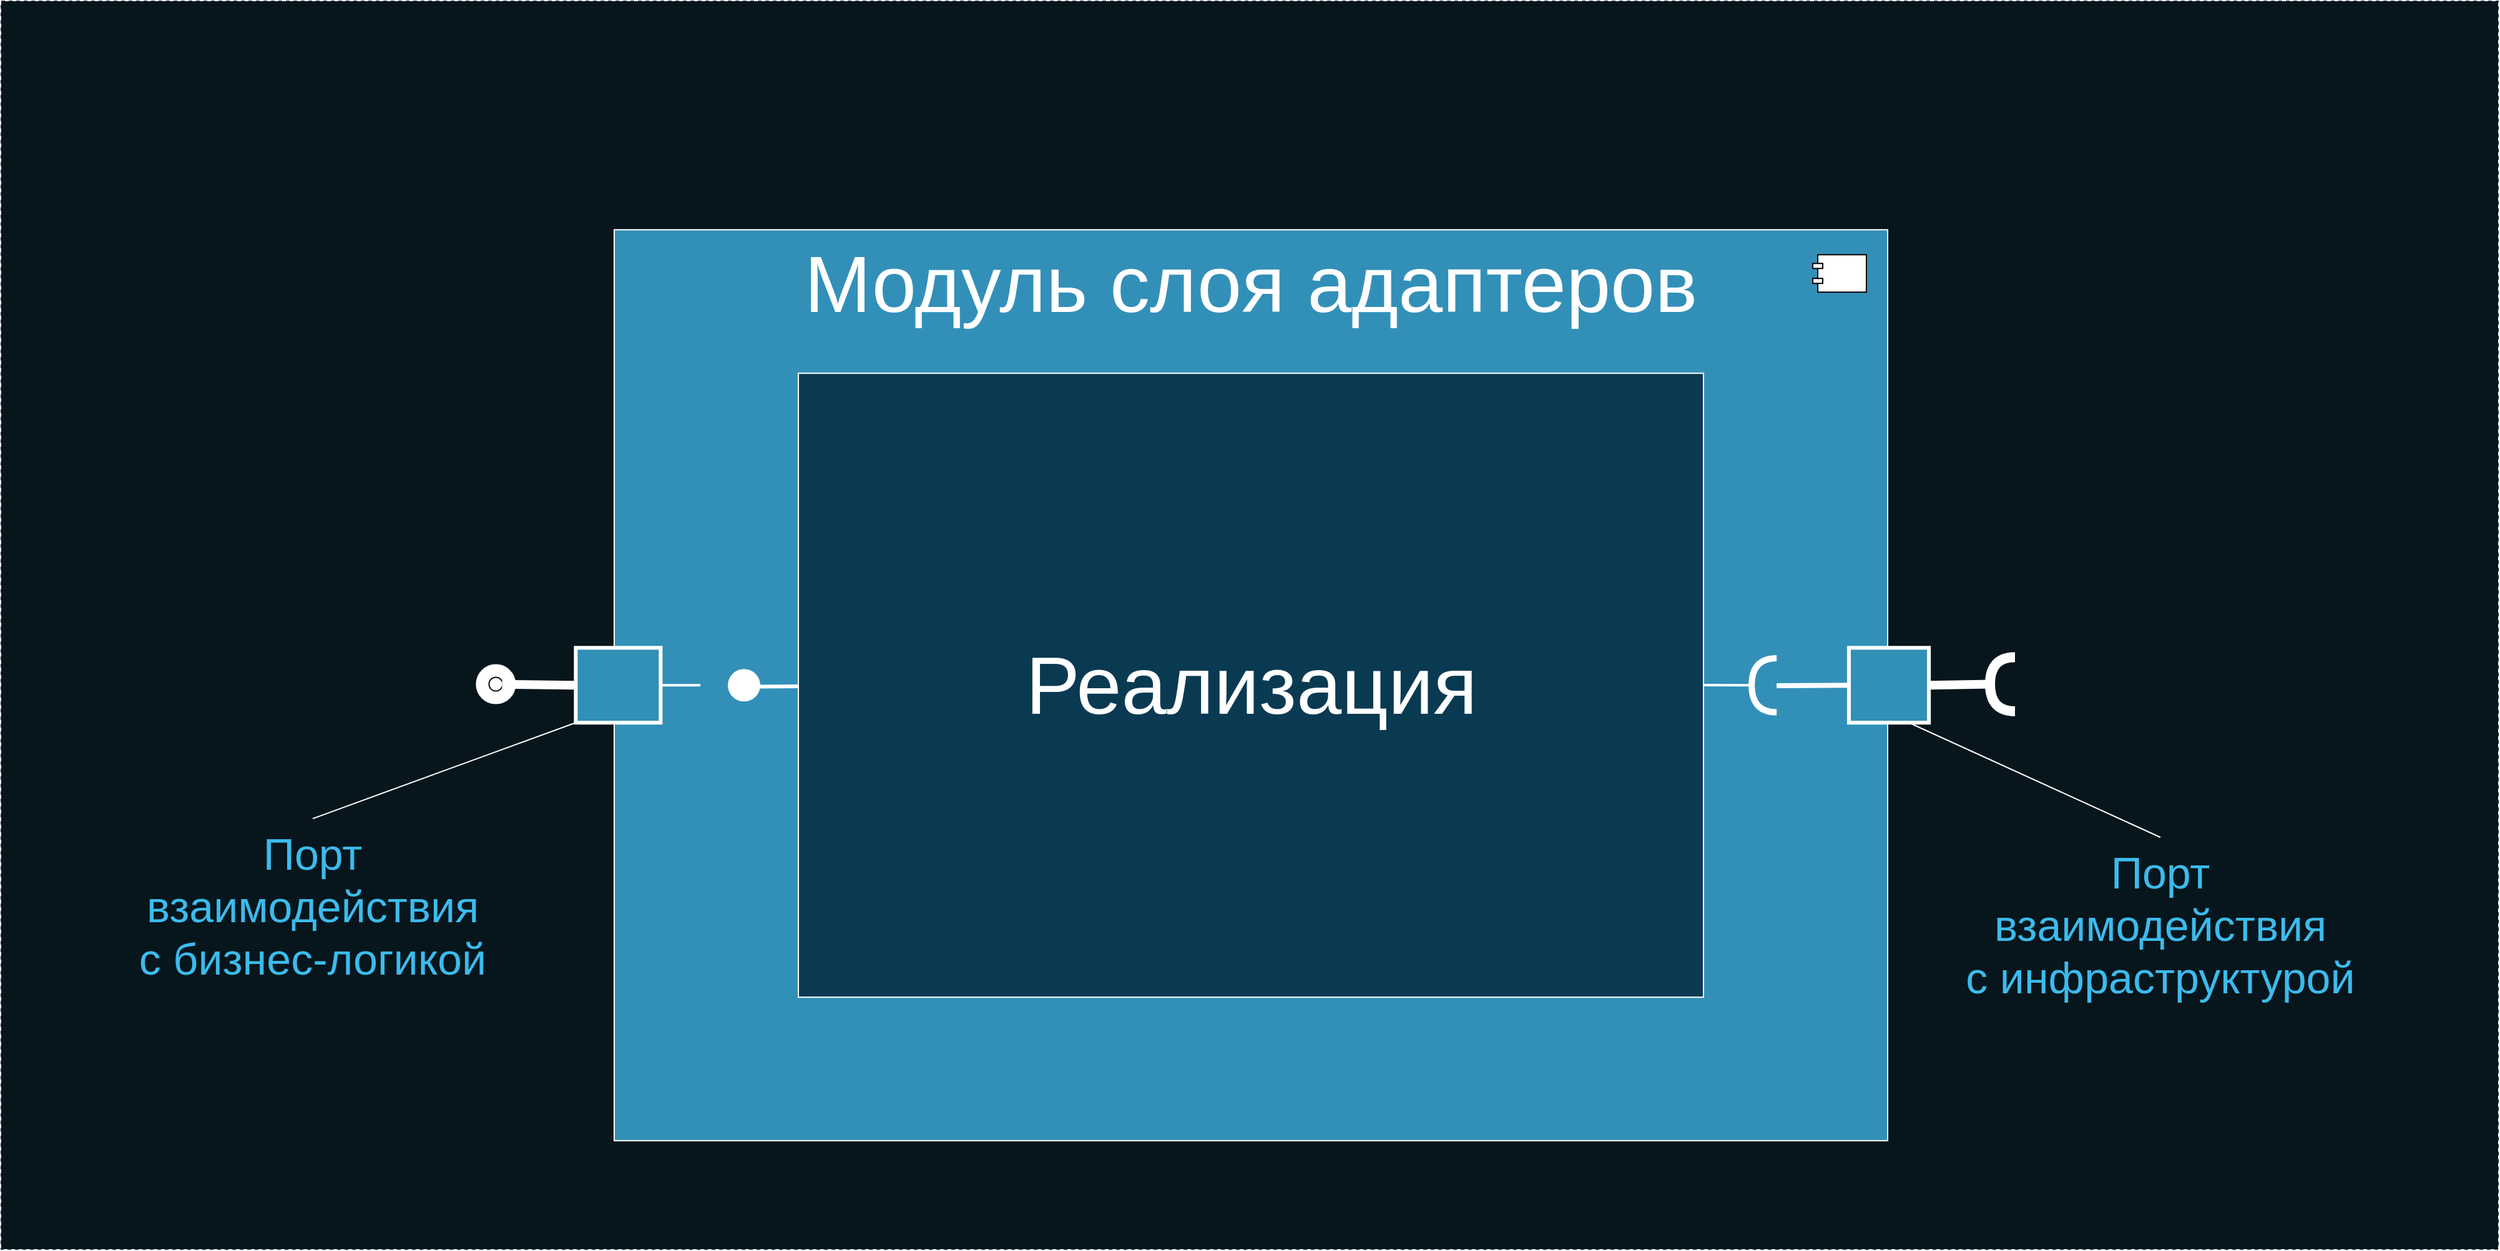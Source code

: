 <mxfile version="13.3.1" type="device"><diagram name="Page-1" id="b5b7bab2-c9e2-2cf4-8b2a-24fd1a2a6d21"><mxGraphModel dx="6993" dy="2343" grid="1" gridSize="10" guides="1" tooltips="1" connect="1" arrows="1" fold="1" page="1" pageScale="1" pageWidth="827" pageHeight="1169" background="#ffffff" math="0" shadow="0"><root><mxCell id="0"/><mxCell id="1" parent="0"/><mxCell id="crDRbli0xWPwZ9U8P9Jx-28" value="rusfinancebank.ru" style="rounded=0;whiteSpace=wrap;html=1;fillColor=#07161C;fontSize=30;fontColor=#FFFFFF;strokeColor=#0C242E;dashed=1;" parent="1" vertex="1"><mxGeometry x="-4490" y="-70" width="2000" height="1000" as="geometry"/></mxCell><mxCell id="WUQhIYBa5418pxO2Ay4J-3" value="" style="group" parent="1" vertex="1" connectable="0"><mxGeometry x="-2897" y="455.62" width="20" height="43.33" as="geometry"/></mxCell><mxCell id="WUQhIYBa5418pxO2Ay4J-1" value="" style="shape=requiredInterface;html=1;verticalLabelPosition=bottom;strokeColor=#FFFFFF;strokeWidth=8;fontSize=33;fontColor=#3CBBED;rotation=-180;" parent="WUQhIYBa5418pxO2Ay4J-3" vertex="1"><mxGeometry width="20" height="43.33" as="geometry"/></mxCell><mxCell id="WUQhIYBa5418pxO2Ay4J-13" value="" style="rounded=0;orthogonalLoop=1;jettySize=auto;html=1;endArrow=none;endFill=0;fontSize=40;fontColor=#FFFFFF;strokeColor=#FFFFFF;strokeWidth=4;exitX=0;exitY=0.5;exitDx=0;exitDy=0;" parent="1" edge="1"><mxGeometry relative="1" as="geometry"><mxPoint x="-3040.238" y="478.118" as="sourcePoint"/><mxPoint x="-3079" y="478.45" as="targetPoint"/></mxGeometry></mxCell><mxCell id="WUQhIYBa5418pxO2Ay4J-2" value="" style="rounded=0;orthogonalLoop=1;jettySize=auto;html=1;endArrow=none;endFill=0;fontSize=40;fontColor=#FFFFFF;strokeColor=#FFFFFF;strokeWidth=7;exitX=1;exitY=0.5;exitDx=0;exitDy=0;exitPerimeter=0;entryX=1;entryY=0.5;entryDx=0;entryDy=0;" parent="1" source="WUQhIYBa5418pxO2Ay4J-1" target="nEMtQPzapgCjAuKPO60t-1" edge="1"><mxGeometry relative="1" as="geometry"><mxPoint x="-3989" y="488.95" as="sourcePoint"/><mxPoint x="-2924.297" y="478.118" as="targetPoint"/></mxGeometry></mxCell><mxCell id="tXMVsCFoQF1KZuXmmmwA-10" value="" style="group;labelPosition=center;verticalLabelPosition=top;align=center;verticalAlign=bottom;fillColor=none;" parent="1" vertex="1" connectable="0"><mxGeometry x="-3999" y="113.12" width="1084.08" height="738.33" as="geometry"/></mxCell><mxCell id="08tm2mnOAd8qi0Q0XbeL-4" value="&lt;p style=&quot;margin: 6px 0px 0px ; text-align: center ; font-size: 64px&quot;&gt;&lt;font color=&quot;#ffffff&quot;&gt;Модуль слоя адаптеров&lt;/font&gt;&lt;/p&gt;" style="align=left;overflow=fill;html=1;dropTarget=0;strokeColor=#FFFFFF;fillColor=#3290B8;fontColor=#FFE599;" parent="tXMVsCFoQF1KZuXmmmwA-10" vertex="1"><mxGeometry width="1020" height="730" as="geometry"/></mxCell><mxCell id="08tm2mnOAd8qi0Q0XbeL-5" value="" style="shape=component;jettyWidth=8;jettyHeight=4;" parent="08tm2mnOAd8qi0Q0XbeL-4" vertex="1"><mxGeometry x="1" width="43" height="30" relative="1" as="geometry"><mxPoint x="-60" y="20" as="offset"/></mxGeometry></mxCell><mxCell id="nEMtQPzapgCjAuKPO60t-1" value="&lt;span style=&quot;font-family: monospace ; font-size: 0px&quot;&gt;%3CmxGraphModel%3E%3Croot%3E%3CmxCell%20id%3D%220%22%2F%3E%3CmxCell%20id%3D%221%22%20parent%3D%220%22%2F%3E%3CmxCell%20id%3D%222%22%20value%3D%22%22%20style%3D%22rounded%3D0%3BorthogonalLoop%3D1%3BjettySize%3Dauto%3Bhtml%3D1%3BendArrow%3Dnone%3BendFill%3D0%3BfontSize%3D40%3BfontColor%3D%23FFFFFF%3BstrokeColor%3D%23FFFFFF%3BstrokeWidth%3D4%3BexitX%3D0%3BexitY%3D0.5%3BexitDx%3D0%3BexitDy%3D0%3B%22%20edge%3D%221%22%20parent%3D%221%22%3E%3CmxGeometry%20relative%3D%221%22%20as%3D%22geometry%22%3E%3CmxPoint%20x%3D%22-999.62%22%20y%3D%22171.66%22%20as%3D%22sourcePoint%22%2F%3E%3CmxPoint%20x%3D%22-1029%22%20y%3D%22172%22%20as%3D%22targetPoint%22%2F%3E%3C%2FmxGeometry%3E%3C%2FmxCell%3E%3C%2Froot%3E%3C%2FmxGraphModel%3E&lt;/span&gt;&lt;span style=&quot;font-family: monospace ; font-size: 0px&quot;&gt;%3CmxGraphModel%3E%3Croot%3E%3CmxCell%20id%3D%220%22%2F%3E%3CmxCell%20id%3D%221%22%20parent%3D%220%22%2F%3E%3CmxCell%20id%3D%222%22%20value%3D%22%22%20style%3D%22rounded%3D0%3BorthogonalLoop%3D1%3BjettySize%3Dauto%3Bhtml%3D1%3BendArrow%3Dnone%3BendFill%3D0%3BfontSize%3D40%3BfontColor%3D%23FFFFFF%3BstrokeColor%3D%23FFFFFF%3BstrokeWidth%3D4%3BexitX%3D0%3BexitY%3D0.5%3BexitDx%3D0%3BexitDy%3D0%3B%22%20edge%3D%221%22%20parent%3D%221%22%3E%3CmxGeometry%20relative%3D%221%22%20as%3D%22geometry%22%3E%3CmxPoint%20x%3D%22-999.62%22%20y%3D%22171.66%22%20as%3D%22sourcePoint%22%2F%3E%3CmxPoint%20x%3D%22-1029%22%20y%3D%22172%22%20as%3D%22targetPoint%22%2F%3E%3C%2FmxGeometry%3E%3C%2FmxCell%3E%3C%2Froot%3E%3C%2FmxGraphModel%3E&lt;/span&gt;" style="rounded=0;whiteSpace=wrap;html=1;fillColor=#3290B8;strokeColor=#FFFFFF;strokeWidth=3;" parent="tXMVsCFoQF1KZuXmmmwA-10" vertex="1"><mxGeometry x="989" y="335" width="64.08" height="60" as="geometry"/></mxCell><mxCell id="08tm2mnOAd8qi0Q0XbeL-6" value="&lt;font color=&quot;#ffffff&quot;&gt;&lt;span style=&quot;font-size: 65px&quot;&gt;Реализация&lt;/span&gt;&lt;/font&gt;" style="rounded=0;whiteSpace=wrap;html=1;strokeColor=#FFFFFF;fillColor=#0A3A52;fontSize=44;" parent="tXMVsCFoQF1KZuXmmmwA-10" vertex="1"><mxGeometry x="147.5" y="115" width="725" height="500" as="geometry"/></mxCell><mxCell id="08tm2mnOAd8qi0Q0XbeL-10" value="" style="group;strokeWidth=1;" parent="tXMVsCFoQF1KZuXmmmwA-10" vertex="1" connectable="0"><mxGeometry x="911.08" y="343.34" width="20" height="43.33" as="geometry"/></mxCell><mxCell id="08tm2mnOAd8qi0Q0XbeL-11" value="" style="shape=requiredInterface;html=1;verticalLabelPosition=bottom;strokeColor=#FFFFFF;strokeWidth=5;fontSize=33;fontColor=#3CBBED;rotation=-180;" parent="08tm2mnOAd8qi0Q0XbeL-10" vertex="1"><mxGeometry width="20" height="43.33" as="geometry"/></mxCell><mxCell id="08tm2mnOAd8qi0Q0XbeL-12" value="" style="rounded=0;orthogonalLoop=1;jettySize=auto;html=1;endArrow=none;endFill=0;fontSize=40;fontColor=#FFFFFF;strokeColor=#FFFFFF;strokeWidth=4;exitX=0;exitY=0.5;exitDx=0;exitDy=0;" parent="08tm2mnOAd8qi0Q0XbeL-10" source="nEMtQPzapgCjAuKPO60t-1" edge="1"><mxGeometry relative="1" as="geometry"><mxPoint x="49.38" y="22.0" as="sourcePoint"/><mxPoint x="20" y="22" as="targetPoint"/></mxGeometry></mxCell><mxCell id="08tm2mnOAd8qi0Q0XbeL-13" value="" style="rounded=0;orthogonalLoop=1;jettySize=auto;html=1;endArrow=none;endFill=0;fontSize=40;fontColor=#FFFFFF;strokeColor=#FFFFFF;strokeWidth=2;exitX=1;exitY=0.5;exitDx=0;exitDy=0;exitPerimeter=0;entryX=1.002;entryY=0.112;entryDx=0;entryDy=0;entryPerimeter=0;" parent="tXMVsCFoQF1KZuXmmmwA-10" source="08tm2mnOAd8qi0Q0XbeL-11" edge="1"><mxGeometry relative="1" as="geometry"><mxPoint x="2400.08" y="482.72" as="sourcePoint"/><mxPoint x="872.5" y="364.92" as="targetPoint"/></mxGeometry></mxCell><mxCell id="tXMVsCFoQF1KZuXmmmwA-18" value="" style="ellipse;whiteSpace=wrap;html=1;fontFamily=Helvetica;fontSize=12;fontColor=#FFFFFF;align=center;strokeColor=#FFFFFF;fillColor=#ffffff;points=[];aspect=fixed;resizable=0;strokeWidth=22;" parent="tXMVsCFoQF1KZuXmmmwA-10" vertex="1"><mxGeometry x="-99.82" y="359.17" width="10" height="10" as="geometry"/></mxCell><mxCell id="WUQhIYBa5418pxO2Ay4J-28" value="" style="rounded=0;orthogonalLoop=1;jettySize=auto;html=1;endArrow=none;endFill=0;fontSize=40;fontColor=#FFFFFF;strokeColor=#FFFFFF;strokeWidth=2;entryX=0;entryY=0.25;entryDx=0;entryDy=0;" parent="tXMVsCFoQF1KZuXmmmwA-10" source="nEMtQPzapgCjAuKPO60t-6" edge="1"><mxGeometry relative="1" as="geometry"><mxPoint x="12.18" y="367.5" as="sourcePoint"/><mxPoint x="2.18" y="357.5" as="targetPoint"/></mxGeometry></mxCell><mxCell id="nEMtQPzapgCjAuKPO60t-6" value="&lt;span style=&quot;font-family: monospace ; font-size: 0px&quot;&gt;%3CmxGraphModel%3E%3Croot%3E%3CmxCell%20id%3D%220%22%2F%3E%3CmxCell%20id%3D%221%22%20parent%3D%220%22%2F%3E%3CmxCell%20id%3D%222%22%20value%3D%22%22%20style%3D%22rounded%3D0%3BorthogonalLoop%3D1%3BjettySize%3Dauto%3Bhtml%3D1%3BendArrow%3Dnone%3BendFill%3D0%3BfontSize%3D40%3BfontColor%3D%23FFFFFF%3BstrokeColor%3D%23FFFFFF%3BstrokeWidth%3D4%3BexitX%3D0%3BexitY%3D0.5%3BexitDx%3D0%3BexitDy%3D0%3B%22%20edge%3D%221%22%20parent%3D%221%22%3E%3CmxGeometry%20relative%3D%221%22%20as%3D%22geometry%22%3E%3CmxPoint%20x%3D%22-999.62%22%20y%3D%22171.66%22%20as%3D%22sourcePoint%22%2F%3E%3CmxPoint%20x%3D%22-1029%22%20y%3D%22172%22%20as%3D%22targetPoint%22%2F%3E%3C%2FmxGeometry%3E%3C%2FmxCell%3E%3C%2Froot%3E%3C%2FmxGraphModel%3E&lt;/span&gt;&lt;span style=&quot;font-family: monospace ; font-size: 0px&quot;&gt;%3CmxGraphModel%3E%3Croot%3E%3CmxCell%20id%3D%220%22%2F%3E%3CmxCell%20id%3D%221%22%20parent%3D%220%22%2F%3E%3CmxCell%20id%3D%222%22%20value%3D%22%22%20style%3D%22rounded%3D0%3BorthogonalLoop%3D1%3BjettySize%3Dauto%3Bhtml%3D1%3BendArrow%3Dnone%3BendFill%3D0%3BfontSize%3D40%3BfontColor%3D%23FFFFFF%3BstrokeColor%3D%23FFFFFF%3BstrokeWidth%3D4%3BexitX%3D0%3BexitY%3D0.5%3BexitDx%3D0%3BexitDy%3D0%3B%22%20edge%3D%221%22%20parent%3D%221%22%3E%3CmxGeometry%20relative%3D%221%22%20as%3D%22geometry%22%3E%3CmxPoint%20x%3D%22-999.62%22%20y%3D%22171.66%22%20as%3D%22sourcePoint%22%2F%3E%3CmxPoint%20x%3D%22-1029%22%20y%3D%22172%22%20as%3D%22targetPoint%22%2F%3E%3C%2FmxGeometry%3E%3C%2FmxCell%3E%3C%2Froot%3E%3C%2FmxGraphModel%3E&lt;/span&gt;" style="rounded=0;whiteSpace=wrap;html=1;fillColor=#3290B8;strokeColor=#FFFFFF;strokeWidth=3;" parent="tXMVsCFoQF1KZuXmmmwA-10" vertex="1"><mxGeometry x="-30.82" y="335" width="68" height="60" as="geometry"/></mxCell><mxCell id="tXMVsCFoQF1KZuXmmmwA-16" value="" style="rounded=0;orthogonalLoop=1;jettySize=auto;html=1;endArrow=none;endFill=0;fontSize=40;fontColor=#FFFFFF;strokeColor=#FFFFFF;strokeWidth=7;exitX=0;exitY=0.5;exitDx=0;exitDy=0;" parent="tXMVsCFoQF1KZuXmmmwA-10" source="nEMtQPzapgCjAuKPO60t-6" target="tXMVsCFoQF1KZuXmmmwA-18" edge="1"><mxGeometry relative="1" as="geometry"><mxPoint x="-287.82" y="520" as="sourcePoint"/><mxPoint x="-117.82" y="520" as="targetPoint"/></mxGeometry></mxCell><mxCell id="08tm2mnOAd8qi0Q0XbeL-28" value="" style="rounded=0;orthogonalLoop=1;jettySize=auto;html=1;endArrow=none;endFill=0;fontSize=40;fontColor=#FFFFFF;strokeColor=#FFFFFF;strokeWidth=2;entryX=1;entryY=0.5;entryDx=0;entryDy=0;" parent="tXMVsCFoQF1KZuXmmmwA-10" target="nEMtQPzapgCjAuKPO60t-6" edge="1"><mxGeometry relative="1" as="geometry"><mxPoint x="69" y="365" as="sourcePoint"/><mxPoint x="-581.12" y="538.12" as="targetPoint"/></mxGeometry></mxCell><mxCell id="-NK1FlKVml3ADz52Rw8V-1" value="" style="ellipse;whiteSpace=wrap;html=1;fontFamily=Helvetica;fontSize=12;fontColor=#FFFFFF;align=center;strokeColor=#FFFFFF;fillColor=#ffffff;points=[];aspect=fixed;resizable=0;strokeWidth=16;perimeterSpacing=5;" parent="tXMVsCFoQF1KZuXmmmwA-10" vertex="1"><mxGeometry x="99.0" y="360.01" width="10" height="10" as="geometry"/></mxCell><mxCell id="-NK1FlKVml3ADz52Rw8V-2" value="" style="rounded=0;orthogonalLoop=1;jettySize=auto;html=1;endArrow=none;endFill=0;fontSize=40;fontColor=#FFFFFF;strokeColor=#FFFFFF;strokeWidth=3;exitX=0;exitY=0.5;exitDx=0;exitDy=0;entryX=1.029;entryY=0.556;entryDx=0;entryDy=0;entryPerimeter=0;" parent="tXMVsCFoQF1KZuXmmmwA-10" target="-NK1FlKVml3ADz52Rw8V-1" edge="1"><mxGeometry relative="1" as="geometry"><mxPoint x="148.0" y="365.84" as="sourcePoint"/><mxPoint x="2010.0" y="840.84" as="targetPoint"/></mxGeometry></mxCell><mxCell id="xvfNwHsvOmPTIJHoKOj7-2" value="Порт&lt;br&gt;взаимодействия&lt;br&gt;с бизнес-логикой" style="text;html=1;strokeColor=none;fillColor=none;align=center;verticalAlign=middle;whiteSpace=wrap;rounded=0;fontSize=35;fontColor=#3CBBED;" parent="1" vertex="1"><mxGeometry x="-4400" y="585" width="319" height="140" as="geometry"/></mxCell><mxCell id="xvfNwHsvOmPTIJHoKOj7-6" value="" style="endArrow=none;html=1;strokeWidth=1;fontSize=50;fontColor=#FFFFFF;exitX=0.5;exitY=0;exitDx=0;exitDy=0;entryX=0;entryY=1;entryDx=0;entryDy=0;strokeColor=#FFFFFF;" parent="1" source="xvfNwHsvOmPTIJHoKOj7-2" target="nEMtQPzapgCjAuKPO60t-6" edge="1"><mxGeometry width="50" height="50" relative="1" as="geometry"><mxPoint x="-3640" y="420" as="sourcePoint"/><mxPoint x="-3590" y="370" as="targetPoint"/></mxGeometry></mxCell><mxCell id="xvfNwHsvOmPTIJHoKOj7-7" value="Порт&lt;br&gt;взаимодействия&lt;br&gt;с инфраструктурой" style="text;html=1;strokeColor=none;fillColor=none;align=center;verticalAlign=middle;whiteSpace=wrap;rounded=0;fontSize=35;fontColor=#3CBBED;" parent="1" vertex="1"><mxGeometry x="-2920" y="600" width="319" height="140" as="geometry"/></mxCell><mxCell id="xvfNwHsvOmPTIJHoKOj7-8" value="" style="endArrow=none;html=1;strokeWidth=1;fontSize=50;fontColor=#FFFFFF;exitX=0.5;exitY=0;exitDx=0;exitDy=0;entryX=0.75;entryY=1;entryDx=0;entryDy=0;strokeColor=#FFFFFF;" parent="1" source="xvfNwHsvOmPTIJHoKOj7-7" target="nEMtQPzapgCjAuKPO60t-1" edge="1"><mxGeometry width="50" height="50" relative="1" as="geometry"><mxPoint x="-2170" y="511.88" as="sourcePoint"/><mxPoint x="-2559.82" y="600.0" as="targetPoint"/></mxGeometry></mxCell></root></mxGraphModel></diagram></mxfile>